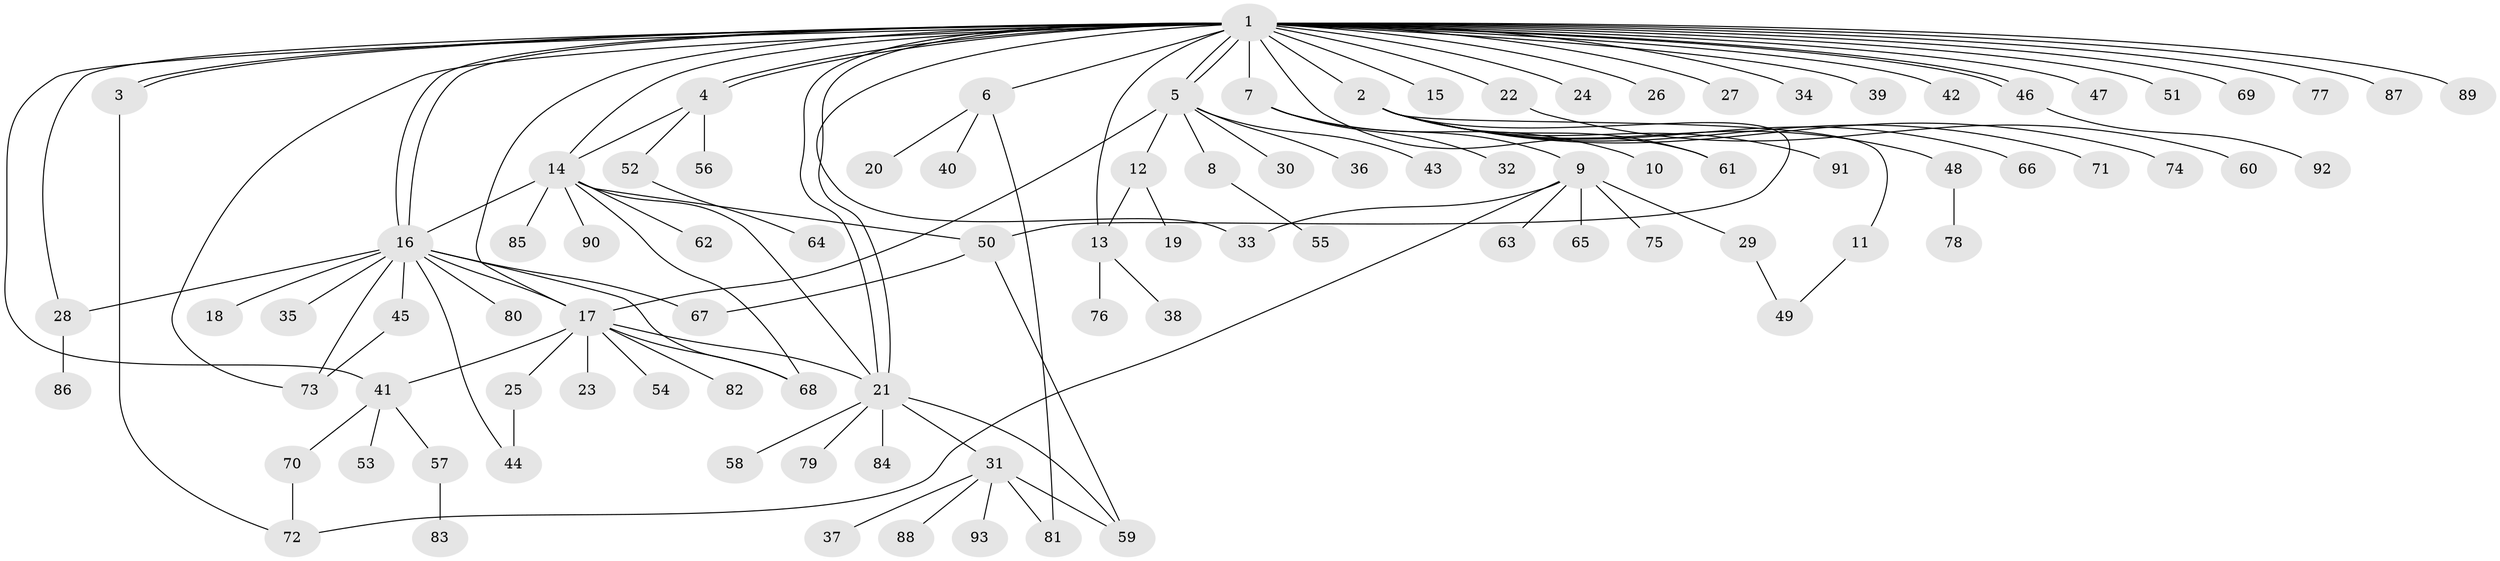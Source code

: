 // Generated by graph-tools (version 1.1) at 2025/26/03/09/25 03:26:02]
// undirected, 93 vertices, 122 edges
graph export_dot {
graph [start="1"]
  node [color=gray90,style=filled];
  1;
  2;
  3;
  4;
  5;
  6;
  7;
  8;
  9;
  10;
  11;
  12;
  13;
  14;
  15;
  16;
  17;
  18;
  19;
  20;
  21;
  22;
  23;
  24;
  25;
  26;
  27;
  28;
  29;
  30;
  31;
  32;
  33;
  34;
  35;
  36;
  37;
  38;
  39;
  40;
  41;
  42;
  43;
  44;
  45;
  46;
  47;
  48;
  49;
  50;
  51;
  52;
  53;
  54;
  55;
  56;
  57;
  58;
  59;
  60;
  61;
  62;
  63;
  64;
  65;
  66;
  67;
  68;
  69;
  70;
  71;
  72;
  73;
  74;
  75;
  76;
  77;
  78;
  79;
  80;
  81;
  82;
  83;
  84;
  85;
  86;
  87;
  88;
  89;
  90;
  91;
  92;
  93;
  1 -- 2;
  1 -- 3;
  1 -- 3;
  1 -- 4;
  1 -- 4;
  1 -- 5;
  1 -- 5;
  1 -- 6;
  1 -- 7;
  1 -- 13;
  1 -- 14;
  1 -- 15;
  1 -- 16;
  1 -- 16;
  1 -- 17;
  1 -- 21;
  1 -- 21;
  1 -- 22;
  1 -- 24;
  1 -- 26;
  1 -- 27;
  1 -- 28;
  1 -- 33;
  1 -- 34;
  1 -- 39;
  1 -- 41;
  1 -- 42;
  1 -- 46;
  1 -- 46;
  1 -- 47;
  1 -- 51;
  1 -- 61;
  1 -- 69;
  1 -- 73;
  1 -- 77;
  1 -- 87;
  1 -- 89;
  2 -- 11;
  2 -- 48;
  2 -- 50;
  2 -- 61;
  2 -- 66;
  2 -- 71;
  2 -- 74;
  2 -- 91;
  3 -- 72;
  4 -- 14;
  4 -- 52;
  4 -- 56;
  5 -- 8;
  5 -- 12;
  5 -- 17;
  5 -- 30;
  5 -- 36;
  5 -- 43;
  6 -- 20;
  6 -- 40;
  6 -- 81;
  7 -- 9;
  7 -- 10;
  7 -- 32;
  8 -- 55;
  9 -- 29;
  9 -- 33;
  9 -- 63;
  9 -- 65;
  9 -- 72;
  9 -- 75;
  11 -- 49;
  12 -- 13;
  12 -- 19;
  13 -- 38;
  13 -- 76;
  14 -- 16;
  14 -- 21;
  14 -- 50;
  14 -- 62;
  14 -- 68;
  14 -- 85;
  14 -- 90;
  16 -- 17;
  16 -- 18;
  16 -- 28;
  16 -- 35;
  16 -- 44;
  16 -- 45;
  16 -- 67;
  16 -- 68;
  16 -- 73;
  16 -- 80;
  17 -- 21;
  17 -- 23;
  17 -- 25;
  17 -- 41;
  17 -- 54;
  17 -- 68;
  17 -- 82;
  21 -- 31;
  21 -- 58;
  21 -- 59;
  21 -- 79;
  21 -- 84;
  22 -- 60;
  25 -- 44;
  28 -- 86;
  29 -- 49;
  31 -- 37;
  31 -- 59;
  31 -- 81;
  31 -- 88;
  31 -- 93;
  41 -- 53;
  41 -- 57;
  41 -- 70;
  45 -- 73;
  46 -- 92;
  48 -- 78;
  50 -- 59;
  50 -- 67;
  52 -- 64;
  57 -- 83;
  70 -- 72;
}
